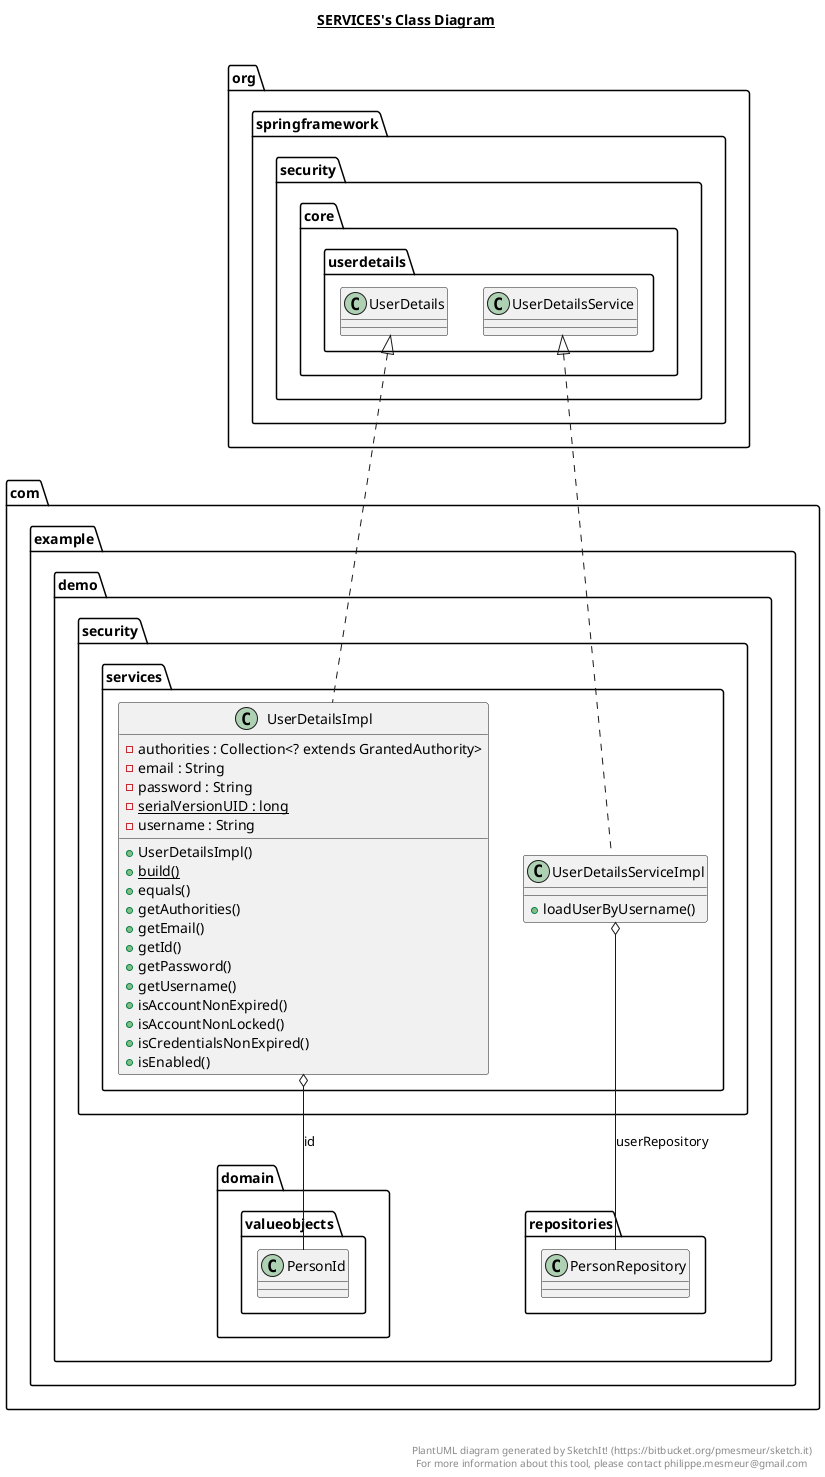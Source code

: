 @startuml

title __SERVICES's Class Diagram__\n

  namespace com.example.demo {
    namespace security {
      namespace services {
        class com.example.demo.security.services.UserDetailsImpl {
            - authorities : Collection<? extends GrantedAuthority>
            - email : String
            - password : String
            {static} - serialVersionUID : long
            - username : String
            + UserDetailsImpl()
            {static} + build()
            + equals()
            + getAuthorities()
            + getEmail()
            + getId()
            + getPassword()
            + getUsername()
            + isAccountNonExpired()
            + isAccountNonLocked()
            + isCredentialsNonExpired()
            + isEnabled()
        }
      }
    }
  }
  

  namespace com.example.demo {
    namespace security {
      namespace services {
        class com.example.demo.security.services.UserDetailsServiceImpl {
            + loadUserByUsername()
        }
      }
    }
  }
  

  com.example.demo.security.services.UserDetailsImpl .up.|> org.springframework.security.core.userdetails.UserDetails
  com.example.demo.security.services.UserDetailsImpl o-- com.example.demo.domain.valueobjects.PersonId : id
  com.example.demo.security.services.UserDetailsServiceImpl .up.|> org.springframework.security.core.userdetails.UserDetailsService
  com.example.demo.security.services.UserDetailsServiceImpl o-- com.example.demo.repositories.PersonRepository : userRepository


right footer


PlantUML diagram generated by SketchIt! (https://bitbucket.org/pmesmeur/sketch.it)
For more information about this tool, please contact philippe.mesmeur@gmail.com
endfooter

@enduml
